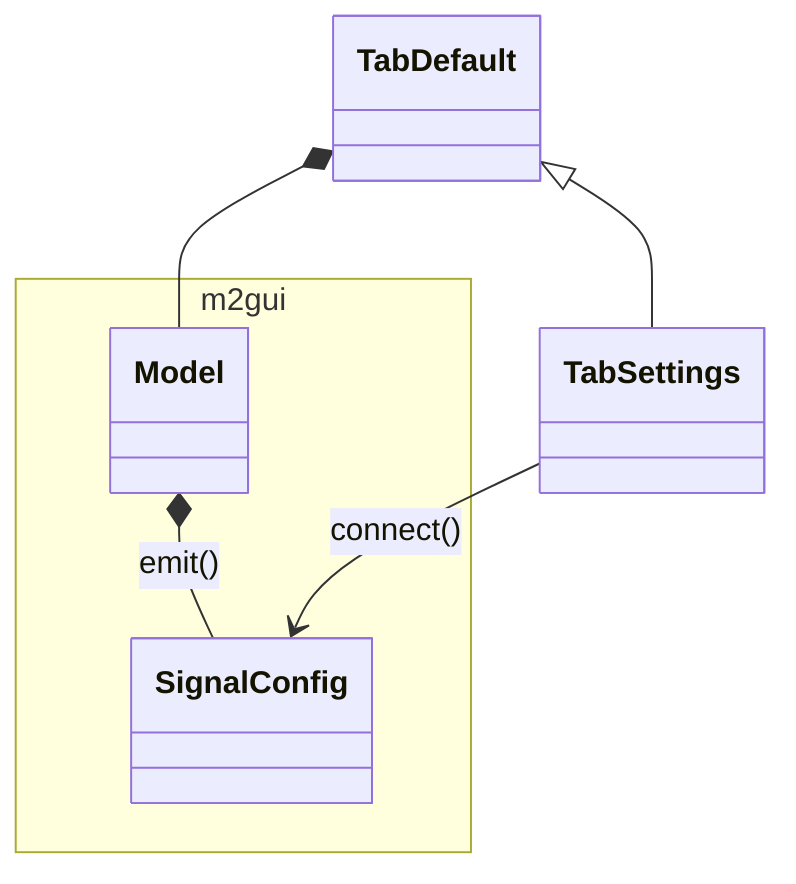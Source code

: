 classDiagram
namespace m2gui {
  class Model
  class SignalConfig
}

Model *-- SignalConfig : emit()

TabDefault *-- Model
TabDefault <|-- TabSettings

TabSettings --> SignalConfig : connect()